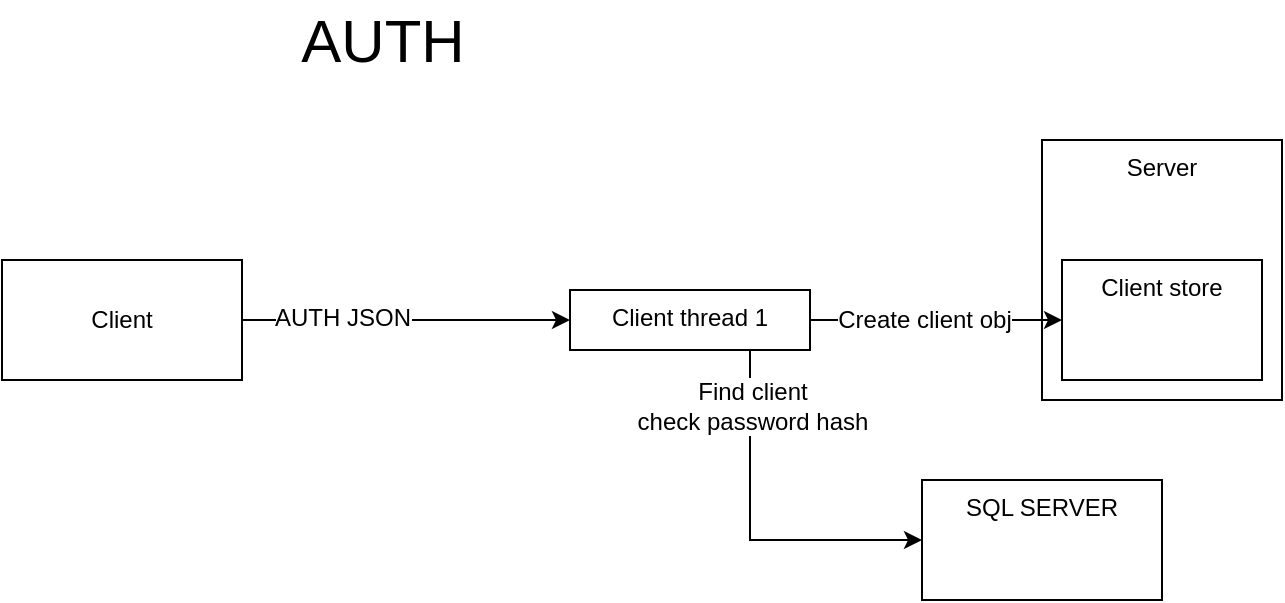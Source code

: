 <mxfile version="14.7.6" type="device"><diagram id="p-5BwhBDfAFJqho7ZYB8" name="Page-1"><mxGraphModel dx="1422" dy="486" grid="1" gridSize="10" guides="1" tooltips="1" connect="1" arrows="1" fold="1" page="1" pageScale="1" pageWidth="827" pageHeight="1169" math="0" shadow="0"><root><mxCell id="0"/><mxCell id="1" parent="0"/><mxCell id="ISqxK0DNcI70IEbrdQ1r-28" value="Server" style="rounded=0;whiteSpace=wrap;html=1;fontSize=12;verticalAlign=top;" vertex="1" parent="1"><mxGeometry x="590" y="190" width="120" height="130" as="geometry"/></mxCell><mxCell id="ISqxK0DNcI70IEbrdQ1r-18" style="edgeStyle=orthogonalEdgeStyle;rounded=0;orthogonalLoop=1;jettySize=auto;html=1;fontSize=30;" edge="1" parent="1" source="ISqxK0DNcI70IEbrdQ1r-1" target="ISqxK0DNcI70IEbrdQ1r-11"><mxGeometry relative="1" as="geometry"/></mxCell><mxCell id="ISqxK0DNcI70IEbrdQ1r-23" value="AUTH JSON" style="edgeLabel;html=1;align=center;verticalAlign=middle;resizable=0;points=[];fontSize=12;" vertex="1" connectable="0" parent="ISqxK0DNcI70IEbrdQ1r-18"><mxGeometry x="-0.397" y="1" relative="1" as="geometry"><mxPoint as="offset"/></mxGeometry></mxCell><mxCell id="ISqxK0DNcI70IEbrdQ1r-1" value="Client" style="rounded=0;whiteSpace=wrap;html=1;" vertex="1" parent="1"><mxGeometry x="70" y="250" width="120" height="60" as="geometry"/></mxCell><mxCell id="ISqxK0DNcI70IEbrdQ1r-26" style="edgeStyle=orthogonalEdgeStyle;rounded=0;orthogonalLoop=1;jettySize=auto;html=1;exitX=0.75;exitY=1;exitDx=0;exitDy=0;entryX=0;entryY=0.5;entryDx=0;entryDy=0;fontSize=12;" edge="1" parent="1" source="ISqxK0DNcI70IEbrdQ1r-11" target="ISqxK0DNcI70IEbrdQ1r-24"><mxGeometry relative="1" as="geometry"/></mxCell><mxCell id="ISqxK0DNcI70IEbrdQ1r-27" value="Find client&lt;br&gt;check password hash" style="edgeLabel;html=1;align=center;verticalAlign=middle;resizable=0;points=[];fontSize=12;" vertex="1" connectable="0" parent="ISqxK0DNcI70IEbrdQ1r-26"><mxGeometry x="-0.691" y="1" relative="1" as="geometry"><mxPoint as="offset"/></mxGeometry></mxCell><mxCell id="ISqxK0DNcI70IEbrdQ1r-30" style="edgeStyle=orthogonalEdgeStyle;rounded=0;orthogonalLoop=1;jettySize=auto;html=1;exitX=1;exitY=0.5;exitDx=0;exitDy=0;fontSize=12;" edge="1" parent="1" source="ISqxK0DNcI70IEbrdQ1r-11" target="ISqxK0DNcI70IEbrdQ1r-29"><mxGeometry relative="1" as="geometry"/></mxCell><mxCell id="ISqxK0DNcI70IEbrdQ1r-31" value="Create client obj" style="edgeLabel;html=1;align=center;verticalAlign=middle;resizable=0;points=[];fontSize=12;" vertex="1" connectable="0" parent="ISqxK0DNcI70IEbrdQ1r-30"><mxGeometry x="-0.312" relative="1" as="geometry"><mxPoint x="13" as="offset"/></mxGeometry></mxCell><mxCell id="ISqxK0DNcI70IEbrdQ1r-11" value="Client thread 1" style="rounded=0;whiteSpace=wrap;html=1;verticalAlign=top;" vertex="1" parent="1"><mxGeometry x="354" y="265" width="120" height="30" as="geometry"/></mxCell><mxCell id="ISqxK0DNcI70IEbrdQ1r-17" value="AUTH" style="text;html=1;align=center;verticalAlign=middle;resizable=0;points=[];autosize=1;strokeColor=none;fontSize=30;" vertex="1" parent="1"><mxGeometry x="210" y="120" width="100" height="40" as="geometry"/></mxCell><mxCell id="ISqxK0DNcI70IEbrdQ1r-24" value="SQL SERVER" style="rounded=0;whiteSpace=wrap;html=1;fontSize=12;verticalAlign=top;" vertex="1" parent="1"><mxGeometry x="530" y="360" width="120" height="60" as="geometry"/></mxCell><mxCell id="ISqxK0DNcI70IEbrdQ1r-29" value="Client store" style="rounded=0;whiteSpace=wrap;html=1;fontSize=12;verticalAlign=top;" vertex="1" parent="1"><mxGeometry x="600" y="250" width="100" height="60" as="geometry"/></mxCell></root></mxGraphModel></diagram></mxfile>